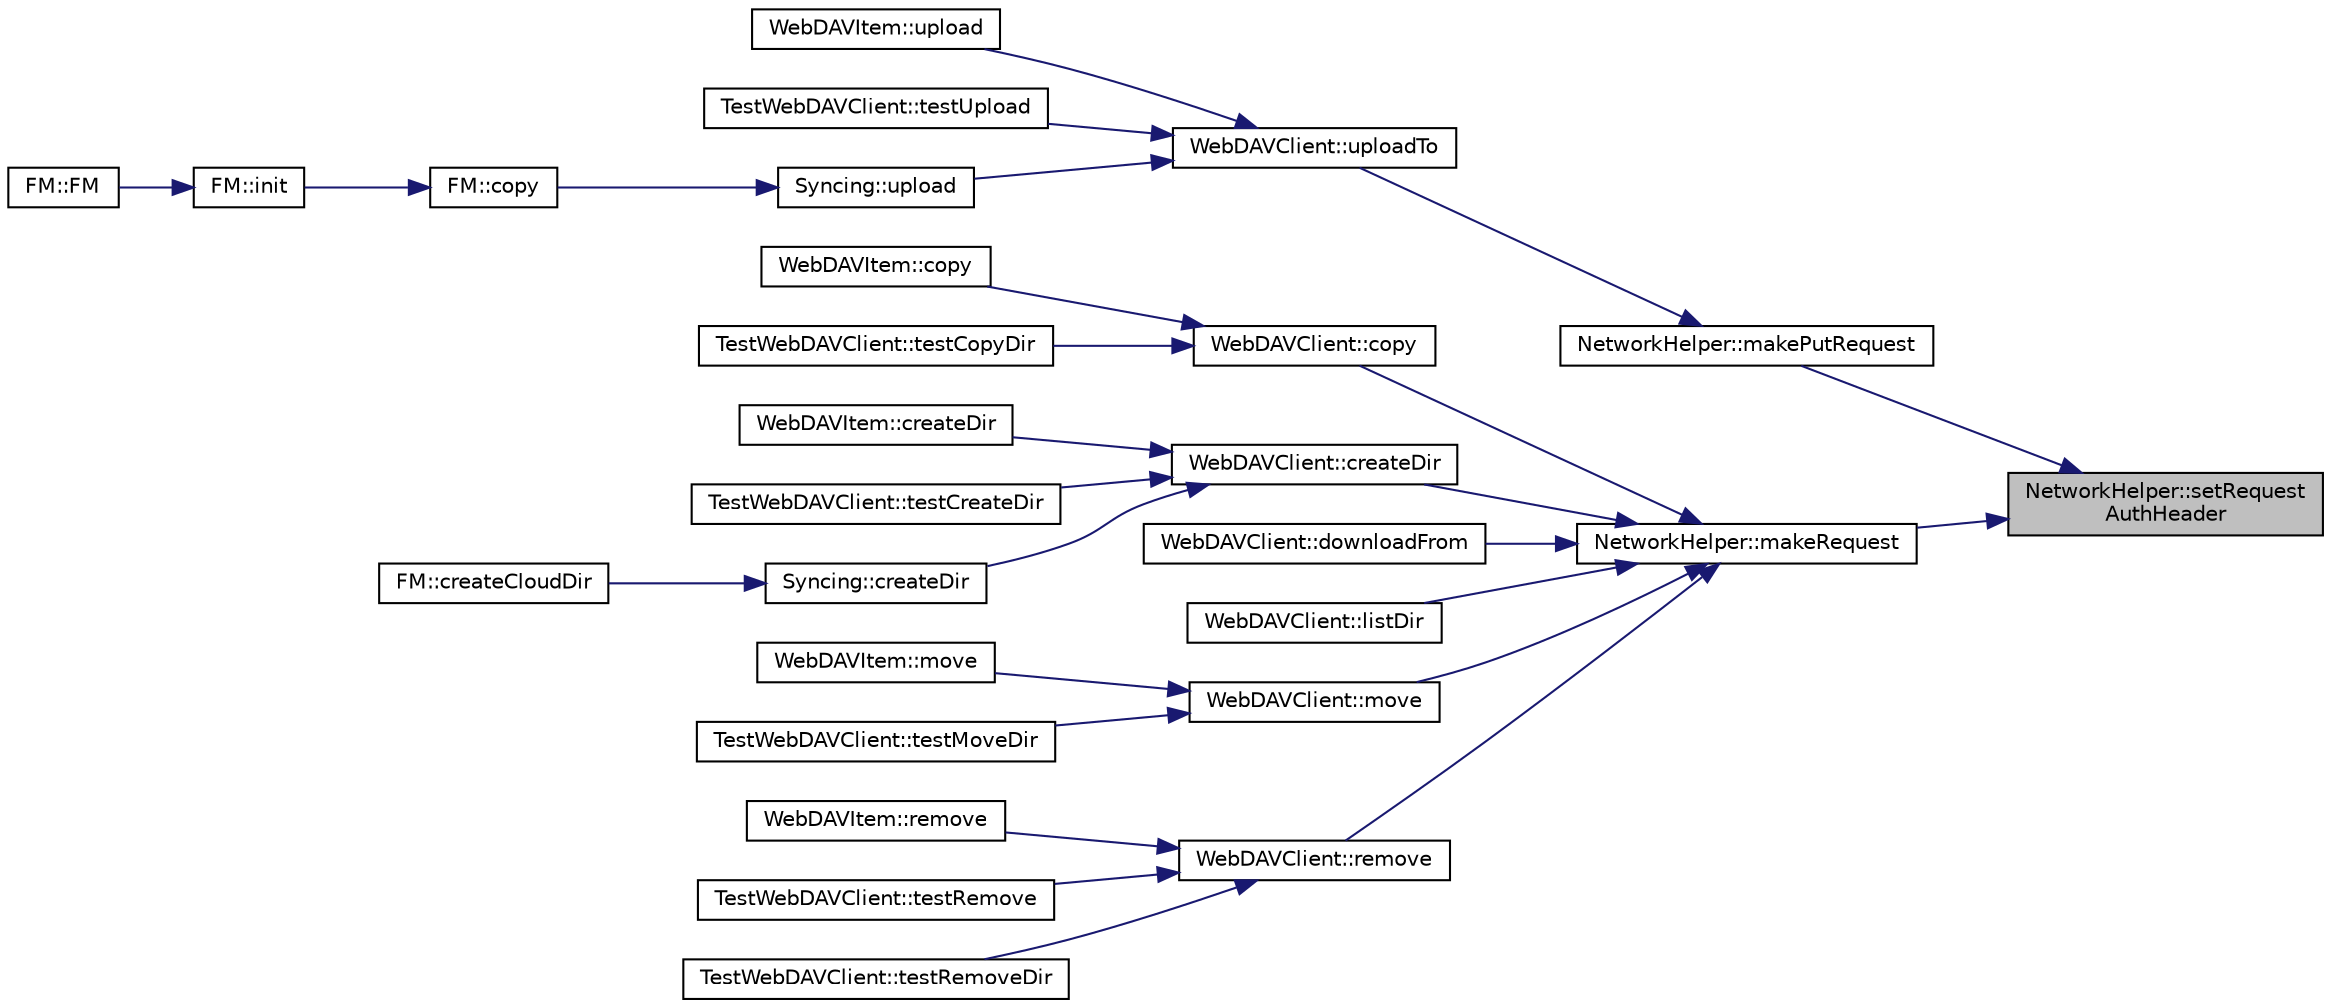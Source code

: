 digraph "NetworkHelper::setRequestAuthHeader"
{
 // INTERACTIVE_SVG=YES
 // LATEX_PDF_SIZE
  edge [fontname="Helvetica",fontsize="10",labelfontname="Helvetica",labelfontsize="10"];
  node [fontname="Helvetica",fontsize="10",shape=record];
  rankdir="RL";
  Node35 [label="NetworkHelper::setRequest\lAuthHeader",height=0.2,width=0.4,color="black", fillcolor="grey75", style="filled", fontcolor="black",tooltip=" "];
  Node35 -> Node36 [dir="back",color="midnightblue",fontsize="10",style="solid",fontname="Helvetica"];
  Node36 [label="NetworkHelper::makePutRequest",height=0.2,width=0.4,color="black", fillcolor="white", style="filled",URL="$class_network_helper.html#a03b6ef15708fbcb872e77b5f098c620b",tooltip=" "];
  Node36 -> Node37 [dir="back",color="midnightblue",fontsize="10",style="solid",fontname="Helvetica"];
  Node37 [label="WebDAVClient::uploadTo",height=0.2,width=0.4,color="black", fillcolor="white", style="filled",URL="$class_web_d_a_v_client.html#a168ca7ab3edc10ab4026f6bae9a43b96",tooltip=" "];
  Node37 -> Node38 [dir="back",color="midnightblue",fontsize="10",style="solid",fontname="Helvetica"];
  Node38 [label="WebDAVItem::upload",height=0.2,width=0.4,color="black", fillcolor="white", style="filled",URL="$class_web_d_a_v_item.html#a6d1fffc54c8841f104113a0f6623b945",tooltip=" "];
  Node37 -> Node39 [dir="back",color="midnightblue",fontsize="10",style="solid",fontname="Helvetica"];
  Node39 [label="TestWebDAVClient::testUpload",height=0.2,width=0.4,color="black", fillcolor="white", style="filled",URL="$class_test_web_d_a_v_client.html#a8db7cb433930c3b572c4b435085e0ba0",tooltip=" "];
  Node37 -> Node40 [dir="back",color="midnightblue",fontsize="10",style="solid",fontname="Helvetica"];
  Node40 [label="Syncing::upload",height=0.2,width=0.4,color="black", fillcolor="white", style="filled",URL="$class_syncing.html#a9faa666c33d7ea762b127eb03cb971d6",tooltip=" "];
  Node40 -> Node41 [dir="back",color="midnightblue",fontsize="10",style="solid",fontname="Helvetica"];
  Node41 [label="FM::copy",height=0.2,width=0.4,color="black", fillcolor="white", style="filled",URL="$class_f_m.html#ae8d94b51a8940f8a426ff0868f769f28",tooltip=" "];
  Node41 -> Node42 [dir="back",color="midnightblue",fontsize="10",style="solid",fontname="Helvetica"];
  Node42 [label="FM::init",height=0.2,width=0.4,color="black", fillcolor="white", style="filled",URL="$class_f_m.html#a2963953441035d07e786165e7fa31d27",tooltip=" "];
  Node42 -> Node43 [dir="back",color="midnightblue",fontsize="10",style="solid",fontname="Helvetica"];
  Node43 [label="FM::FM",height=0.2,width=0.4,color="black", fillcolor="white", style="filled",URL="$class_f_m.html#a407bfd40f7070f79a04386a2332ecd59",tooltip=" "];
  Node35 -> Node44 [dir="back",color="midnightblue",fontsize="10",style="solid",fontname="Helvetica"];
  Node44 [label="NetworkHelper::makeRequest",height=0.2,width=0.4,color="black", fillcolor="white", style="filled",URL="$class_network_helper.html#ae02921e158bb6478658d3326dd73ad0a",tooltip=" "];
  Node44 -> Node45 [dir="back",color="midnightblue",fontsize="10",style="solid",fontname="Helvetica"];
  Node45 [label="WebDAVClient::copy",height=0.2,width=0.4,color="black", fillcolor="white", style="filled",URL="$class_web_d_a_v_client.html#a7cb1d6bb26287c91247eac97dd7a4e9f",tooltip=" "];
  Node45 -> Node46 [dir="back",color="midnightblue",fontsize="10",style="solid",fontname="Helvetica"];
  Node46 [label="WebDAVItem::copy",height=0.2,width=0.4,color="black", fillcolor="white", style="filled",URL="$class_web_d_a_v_item.html#af49407e905c37053eca20991106ca60b",tooltip=" "];
  Node45 -> Node47 [dir="back",color="midnightblue",fontsize="10",style="solid",fontname="Helvetica"];
  Node47 [label="TestWebDAVClient::testCopyDir",height=0.2,width=0.4,color="black", fillcolor="white", style="filled",URL="$class_test_web_d_a_v_client.html#a1ab29537ac7a35ec98677ced688e95f8",tooltip=" "];
  Node44 -> Node48 [dir="back",color="midnightblue",fontsize="10",style="solid",fontname="Helvetica"];
  Node48 [label="WebDAVClient::createDir",height=0.2,width=0.4,color="black", fillcolor="white", style="filled",URL="$class_web_d_a_v_client.html#add7bae4b949eb0b63ffdca710b65efd4",tooltip=" "];
  Node48 -> Node49 [dir="back",color="midnightblue",fontsize="10",style="solid",fontname="Helvetica"];
  Node49 [label="WebDAVItem::createDir",height=0.2,width=0.4,color="black", fillcolor="white", style="filled",URL="$class_web_d_a_v_item.html#afab34ee6b1e14ae07f06302e0f0f10cf",tooltip=" "];
  Node48 -> Node50 [dir="back",color="midnightblue",fontsize="10",style="solid",fontname="Helvetica"];
  Node50 [label="TestWebDAVClient::testCreateDir",height=0.2,width=0.4,color="black", fillcolor="white", style="filled",URL="$class_test_web_d_a_v_client.html#aebb81d0472b84f23f19a103c259f3abd",tooltip=" "];
  Node48 -> Node51 [dir="back",color="midnightblue",fontsize="10",style="solid",fontname="Helvetica"];
  Node51 [label="Syncing::createDir",height=0.2,width=0.4,color="black", fillcolor="white", style="filled",URL="$class_syncing.html#a1fb436d36ff2889789c7b5833939c51a",tooltip=" "];
  Node51 -> Node52 [dir="back",color="midnightblue",fontsize="10",style="solid",fontname="Helvetica"];
  Node52 [label="FM::createCloudDir",height=0.2,width=0.4,color="black", fillcolor="white", style="filled",URL="$class_f_m.html#ad413e4f405532e924ace69cbe80ddbee",tooltip=" "];
  Node44 -> Node53 [dir="back",color="midnightblue",fontsize="10",style="solid",fontname="Helvetica"];
  Node53 [label="WebDAVClient::downloadFrom",height=0.2,width=0.4,color="black", fillcolor="white", style="filled",URL="$class_web_d_a_v_client.html#a94d2950154df3125d02ba4ea1d0d4cd6",tooltip=" "];
  Node44 -> Node54 [dir="back",color="midnightblue",fontsize="10",style="solid",fontname="Helvetica"];
  Node54 [label="WebDAVClient::listDir",height=0.2,width=0.4,color="black", fillcolor="white", style="filled",URL="$class_web_d_a_v_client.html#a206788b716ffc0fcce5a7236e62bb2b5",tooltip=" "];
  Node44 -> Node55 [dir="back",color="midnightblue",fontsize="10",style="solid",fontname="Helvetica"];
  Node55 [label="WebDAVClient::move",height=0.2,width=0.4,color="black", fillcolor="white", style="filled",URL="$class_web_d_a_v_client.html#a3c846a97a8ed7bbb9b4b95d7b5842bf7",tooltip=" "];
  Node55 -> Node56 [dir="back",color="midnightblue",fontsize="10",style="solid",fontname="Helvetica"];
  Node56 [label="WebDAVItem::move",height=0.2,width=0.4,color="black", fillcolor="white", style="filled",URL="$class_web_d_a_v_item.html#a79a79c579eb97d4b3c0cd45f03820eca",tooltip=" "];
  Node55 -> Node57 [dir="back",color="midnightblue",fontsize="10",style="solid",fontname="Helvetica"];
  Node57 [label="TestWebDAVClient::testMoveDir",height=0.2,width=0.4,color="black", fillcolor="white", style="filled",URL="$class_test_web_d_a_v_client.html#a568fc410cbf436bdc2d9c9da3042c640",tooltip=" "];
  Node44 -> Node58 [dir="back",color="midnightblue",fontsize="10",style="solid",fontname="Helvetica"];
  Node58 [label="WebDAVClient::remove",height=0.2,width=0.4,color="black", fillcolor="white", style="filled",URL="$class_web_d_a_v_client.html#a4618e31d763ce09662253d6d8fb6e6d9",tooltip=" "];
  Node58 -> Node59 [dir="back",color="midnightblue",fontsize="10",style="solid",fontname="Helvetica"];
  Node59 [label="WebDAVItem::remove",height=0.2,width=0.4,color="black", fillcolor="white", style="filled",URL="$class_web_d_a_v_item.html#a9f31b9a282138c19de6887a9f0c842d6",tooltip=" "];
  Node58 -> Node60 [dir="back",color="midnightblue",fontsize="10",style="solid",fontname="Helvetica"];
  Node60 [label="TestWebDAVClient::testRemove",height=0.2,width=0.4,color="black", fillcolor="white", style="filled",URL="$class_test_web_d_a_v_client.html#a7037977a664338362e8ca871071fd79a",tooltip=" "];
  Node58 -> Node61 [dir="back",color="midnightblue",fontsize="10",style="solid",fontname="Helvetica"];
  Node61 [label="TestWebDAVClient::testRemoveDir",height=0.2,width=0.4,color="black", fillcolor="white", style="filled",URL="$class_test_web_d_a_v_client.html#a74db88d8faeb09d822df9a0feb51db72",tooltip=" "];
}
